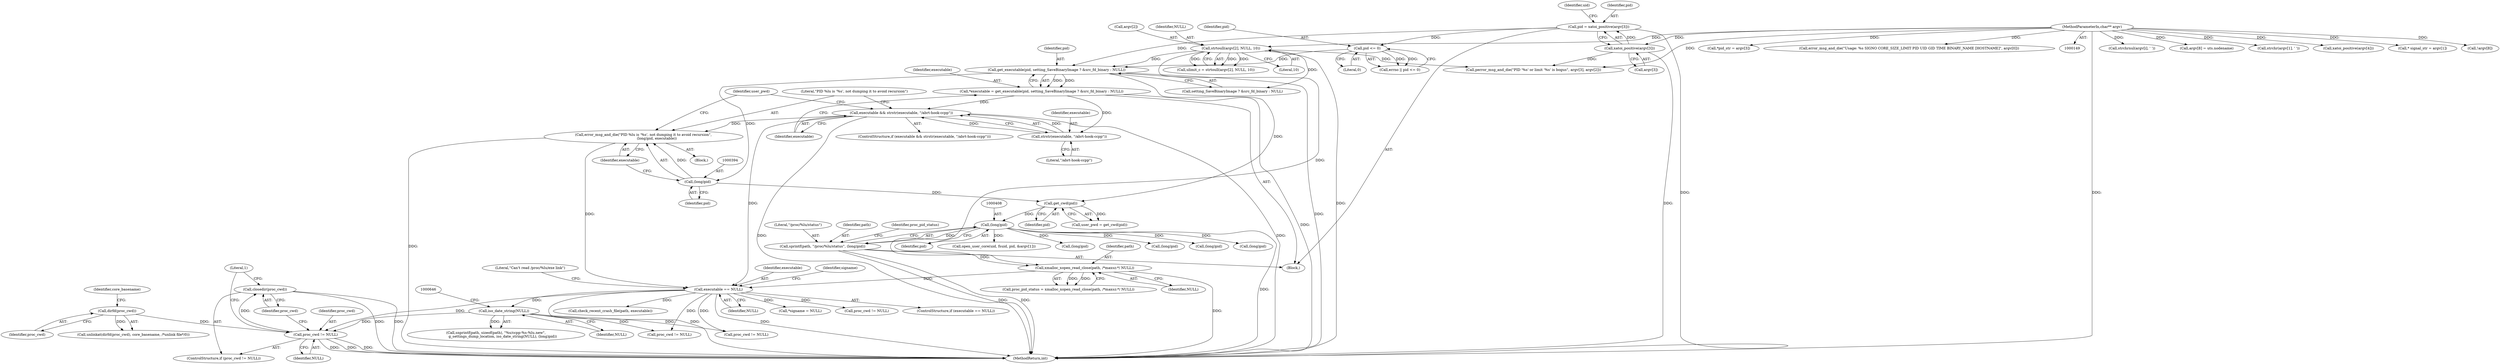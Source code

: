digraph "0_abrt_8939398b82006ba1fec4ed491339fc075f43fc7c_1@API" {
"1001215" [label="(Call,closedir(proc_cwd))"];
"1001212" [label="(Call,proc_cwd != NULL)"];
"1001207" [label="(Call,dirfd(proc_cwd))"];
"1000643" [label="(Call,iso_date_string(NULL))"];
"1000474" [label="(Call,executable == NULL)"];
"1000391" [label="(Call,error_msg_and_die(\"PID %lu is '%s', not dumping it to avoid recursion\",\n                        (long)pid, executable))"];
"1000393" [label="(Call,(long)pid)"];
"1000377" [label="(Call,get_executable(pid, setting_SaveBinaryImage ? &src_fd_binary : NULL))"];
"1000308" [label="(Call,pid = xatoi_positive(argv[3]))"];
"1000310" [label="(Call,xatoi_positive(argv[3]))"];
"1000151" [label="(MethodParameterIn,char** argv)"];
"1000324" [label="(Call,pid <= 0)"];
"1000277" [label="(Call,strtoull(argv[2], NULL, 10))"];
"1000385" [label="(Call,executable && strstr(executable, \"/abrt-hook-ccpp\"))"];
"1000375" [label="(Call,*executable = get_executable(pid, setting_SaveBinaryImage ? &src_fd_binary : NULL))"];
"1000387" [label="(Call,strstr(executable, \"/abrt-hook-ccpp\"))"];
"1000412" [label="(Call,xmalloc_xopen_read_close(path, /*maxsz:*/ NULL))"];
"1000404" [label="(Call,sprintf(path, \"/proc/%lu/status\", (long)pid))"];
"1000407" [label="(Call,(long)pid)"];
"1000399" [label="(Call,get_cwd(pid))"];
"1000316" [label="(Identifier,uid)"];
"1000480" [label="(Call,(long)pid)"];
"1000645" [label="(Call,(long)pid)"];
"1000485" [label="(Call,*signame = NULL)"];
"1000308" [label="(Call,pid = xatoi_positive(argv[3]))"];
"1000375" [label="(Call,*executable = get_executable(pid, setting_SaveBinaryImage ? &src_fd_binary : NULL))"];
"1000326" [label="(Literal,0)"];
"1000400" [label="(Identifier,pid)"];
"1000376" [label="(Identifier,executable)"];
"1001230" [label="(Call,proc_cwd != NULL)"];
"1001209" [label="(Identifier,core_basename)"];
"1000395" [label="(Identifier,pid)"];
"1000203" [label="(Call,strchrnul(argv[i], ' '))"];
"1000627" [label="(Call,proc_cwd != NULL)"];
"1000281" [label="(Identifier,NULL)"];
"1000392" [label="(Literal,\"PID %lu is '%s', not dumping it to avoid recursion\")"];
"1000277" [label="(Call,strtoull(argv[2], NULL, 10))"];
"1001207" [label="(Call,dirfd(proc_cwd))"];
"1000378" [label="(Identifier,pid)"];
"1000473" [label="(ControlStructure,if (executable == NULL))"];
"1000361" [label="(Call,argv[8] = uts.nodename)"];
"1000413" [label="(Identifier,path)"];
"1000406" [label="(Literal,\"/proc/%lu/status\")"];
"1000389" [label="(Literal,\"/abrt-hook-ccpp\")"];
"1000396" [label="(Identifier,executable)"];
"1000184" [label="(Call,strchr(argv[1], ' '))"];
"1000386" [label="(Identifier,executable)"];
"1001190" [label="(Call,proc_cwd != NULL)"];
"1000618" [label="(Call,(long)pid)"];
"1000278" [label="(Call,argv[2])"];
"1000151" [label="(MethodParameterIn,char** argv)"];
"1000390" [label="(Block,)"];
"1000388" [label="(Identifier,executable)"];
"1000322" [label="(Call,errno || pid <= 0)"];
"1000317" [label="(Call,xatoi_positive(argv[4]))"];
"1000310" [label="(Call,xatoi_positive(argv[3]))"];
"1000324" [label="(Call,pid <= 0)"];
"1001213" [label="(Identifier,proc_cwd)"];
"1000264" [label="(Call,* signal_str = argv[1])"];
"1000393" [label="(Call,(long)pid)"];
"1000405" [label="(Identifier,path)"];
"1000309" [label="(Identifier,pid)"];
"1000407" [label="(Call,(long)pid)"];
"1000353" [label="(Call,!argv[8])"];
"1000409" [label="(Identifier,pid)"];
"1000643" [label="(Call,iso_date_string(NULL))"];
"1000398" [label="(Identifier,user_pwd)"];
"1000644" [label="(Identifier,NULL)"];
"1000152" [label="(Block,)"];
"1000474" [label="(Call,executable == NULL)"];
"1000475" [label="(Identifier,executable)"];
"1000411" [label="(Identifier,proc_pid_status)"];
"1000397" [label="(Call,user_pwd = get_cwd(pid))"];
"1001208" [label="(Identifier,proc_cwd)"];
"1000637" [label="(Call,snprintf(path, sizeof(path), \"%s/ccpp-%s-%lu.new\",\n            g_settings_dump_location, iso_date_string(NULL), (long)pid))"];
"1000302" [label="(Call,*pid_str = argv[3])"];
"1000486" [label="(Identifier,signame)"];
"1000311" [label="(Call,argv[3])"];
"1000387" [label="(Call,strstr(executable, \"/abrt-hook-ccpp\"))"];
"1000465" [label="(Call,open_user_core(uid, fsuid, pid, &argv[1]))"];
"1000385" [label="(Call,executable && strstr(executable, \"/abrt-hook-ccpp\"))"];
"1001214" [label="(Identifier,NULL)"];
"1000377" [label="(Call,get_executable(pid, setting_SaveBinaryImage ? &src_fd_binary : NULL))"];
"1000391" [label="(Call,error_msg_and_die(\"PID %lu is '%s', not dumping it to avoid recursion\",\n                        (long)pid, executable))"];
"1000325" [label="(Identifier,pid)"];
"1000275" [label="(Call,ulimit_c = strtoull(argv[2], NULL, 10))"];
"1000282" [label="(Literal,10)"];
"1001216" [label="(Identifier,proc_cwd)"];
"1001215" [label="(Call,closedir(proc_cwd))"];
"1000178" [label="(Call,error_msg_and_die(\"Usage: %s SIGNO CORE_SIZE_LIMIT PID UID GID TIME BINARY_NAME [HOSTNAME]\", argv[0]))"];
"1000410" [label="(Call,proc_pid_status = xmalloc_xopen_read_close(path, /*maxsz:*/ NULL))"];
"1001221" [label="(Call,(long)pid)"];
"1000479" [label="(Literal,\"Can't read /proc/%lu/exe link\")"];
"1000404" [label="(Call,sprintf(path, \"/proc/%lu/status\", (long)pid))"];
"1001211" [label="(ControlStructure,if (proc_cwd != NULL))"];
"1000414" [label="(Identifier,NULL)"];
"1000328" [label="(Call,perror_msg_and_die(\"PID '%s' or limit '%s' is bogus\", argv[3], argv[2]))"];
"1000384" [label="(ControlStructure,if (executable && strstr(executable, \"/abrt-hook-ccpp\")))"];
"1000379" [label="(Call,setting_SaveBinaryImage ? &src_fd_binary : NULL)"];
"1000399" [label="(Call,get_cwd(pid))"];
"1001206" [label="(Call,unlinkat(dirfd(proc_cwd), core_basename, /*unlink file*/0))"];
"1001212" [label="(Call,proc_cwd != NULL)"];
"1000476" [label="(Identifier,NULL)"];
"1001218" [label="(Literal,1)"];
"1000547" [label="(Call,check_recent_crash_file(path, executable))"];
"1001237" [label="(MethodReturn,int)"];
"1000412" [label="(Call,xmalloc_xopen_read_close(path, /*maxsz:*/ NULL))"];
"1001215" -> "1001211"  [label="AST: "];
"1001215" -> "1001216"  [label="CFG: "];
"1001216" -> "1001215"  [label="AST: "];
"1001218" -> "1001215"  [label="CFG: "];
"1001215" -> "1001237"  [label="DDG: "];
"1001215" -> "1001237"  [label="DDG: "];
"1001212" -> "1001215"  [label="DDG: "];
"1001212" -> "1001211"  [label="AST: "];
"1001212" -> "1001214"  [label="CFG: "];
"1001213" -> "1001212"  [label="AST: "];
"1001214" -> "1001212"  [label="AST: "];
"1001216" -> "1001212"  [label="CFG: "];
"1001218" -> "1001212"  [label="CFG: "];
"1001212" -> "1001237"  [label="DDG: "];
"1001212" -> "1001237"  [label="DDG: "];
"1001212" -> "1001237"  [label="DDG: "];
"1001207" -> "1001212"  [label="DDG: "];
"1000643" -> "1001212"  [label="DDG: "];
"1000474" -> "1001212"  [label="DDG: "];
"1001207" -> "1001206"  [label="AST: "];
"1001207" -> "1001208"  [label="CFG: "];
"1001208" -> "1001207"  [label="AST: "];
"1001209" -> "1001207"  [label="CFG: "];
"1001207" -> "1001206"  [label="DDG: "];
"1000643" -> "1000637"  [label="AST: "];
"1000643" -> "1000644"  [label="CFG: "];
"1000644" -> "1000643"  [label="AST: "];
"1000646" -> "1000643"  [label="CFG: "];
"1000643" -> "1000637"  [label="DDG: "];
"1000474" -> "1000643"  [label="DDG: "];
"1000643" -> "1001190"  [label="DDG: "];
"1000643" -> "1001230"  [label="DDG: "];
"1000474" -> "1000473"  [label="AST: "];
"1000474" -> "1000476"  [label="CFG: "];
"1000475" -> "1000474"  [label="AST: "];
"1000476" -> "1000474"  [label="AST: "];
"1000479" -> "1000474"  [label="CFG: "];
"1000486" -> "1000474"  [label="CFG: "];
"1000474" -> "1001237"  [label="DDG: "];
"1000474" -> "1001237"  [label="DDG: "];
"1000391" -> "1000474"  [label="DDG: "];
"1000385" -> "1000474"  [label="DDG: "];
"1000412" -> "1000474"  [label="DDG: "];
"1000474" -> "1000485"  [label="DDG: "];
"1000474" -> "1000547"  [label="DDG: "];
"1000474" -> "1000627"  [label="DDG: "];
"1000474" -> "1001190"  [label="DDG: "];
"1000474" -> "1001230"  [label="DDG: "];
"1000391" -> "1000390"  [label="AST: "];
"1000391" -> "1000396"  [label="CFG: "];
"1000392" -> "1000391"  [label="AST: "];
"1000393" -> "1000391"  [label="AST: "];
"1000396" -> "1000391"  [label="AST: "];
"1000398" -> "1000391"  [label="CFG: "];
"1000391" -> "1001237"  [label="DDG: "];
"1000393" -> "1000391"  [label="DDG: "];
"1000385" -> "1000391"  [label="DDG: "];
"1000393" -> "1000395"  [label="CFG: "];
"1000394" -> "1000393"  [label="AST: "];
"1000395" -> "1000393"  [label="AST: "];
"1000396" -> "1000393"  [label="CFG: "];
"1000377" -> "1000393"  [label="DDG: "];
"1000393" -> "1000399"  [label="DDG: "];
"1000377" -> "1000375"  [label="AST: "];
"1000377" -> "1000379"  [label="CFG: "];
"1000378" -> "1000377"  [label="AST: "];
"1000379" -> "1000377"  [label="AST: "];
"1000375" -> "1000377"  [label="CFG: "];
"1000377" -> "1001237"  [label="DDG: "];
"1000377" -> "1000375"  [label="DDG: "];
"1000377" -> "1000375"  [label="DDG: "];
"1000308" -> "1000377"  [label="DDG: "];
"1000324" -> "1000377"  [label="DDG: "];
"1000277" -> "1000377"  [label="DDG: "];
"1000377" -> "1000399"  [label="DDG: "];
"1000308" -> "1000152"  [label="AST: "];
"1000308" -> "1000310"  [label="CFG: "];
"1000309" -> "1000308"  [label="AST: "];
"1000310" -> "1000308"  [label="AST: "];
"1000316" -> "1000308"  [label="CFG: "];
"1000308" -> "1001237"  [label="DDG: "];
"1000310" -> "1000308"  [label="DDG: "];
"1000308" -> "1000324"  [label="DDG: "];
"1000310" -> "1000311"  [label="CFG: "];
"1000311" -> "1000310"  [label="AST: "];
"1000310" -> "1001237"  [label="DDG: "];
"1000151" -> "1000310"  [label="DDG: "];
"1000310" -> "1000328"  [label="DDG: "];
"1000151" -> "1000149"  [label="AST: "];
"1000151" -> "1001237"  [label="DDG: "];
"1000151" -> "1000178"  [label="DDG: "];
"1000151" -> "1000184"  [label="DDG: "];
"1000151" -> "1000203"  [label="DDG: "];
"1000151" -> "1000264"  [label="DDG: "];
"1000151" -> "1000277"  [label="DDG: "];
"1000151" -> "1000302"  [label="DDG: "];
"1000151" -> "1000317"  [label="DDG: "];
"1000151" -> "1000328"  [label="DDG: "];
"1000151" -> "1000353"  [label="DDG: "];
"1000151" -> "1000361"  [label="DDG: "];
"1000324" -> "1000322"  [label="AST: "];
"1000324" -> "1000326"  [label="CFG: "];
"1000325" -> "1000324"  [label="AST: "];
"1000326" -> "1000324"  [label="AST: "];
"1000322" -> "1000324"  [label="CFG: "];
"1000324" -> "1000322"  [label="DDG: "];
"1000324" -> "1000322"  [label="DDG: "];
"1000277" -> "1000275"  [label="AST: "];
"1000277" -> "1000282"  [label="CFG: "];
"1000278" -> "1000277"  [label="AST: "];
"1000281" -> "1000277"  [label="AST: "];
"1000282" -> "1000277"  [label="AST: "];
"1000275" -> "1000277"  [label="CFG: "];
"1000277" -> "1001237"  [label="DDG: "];
"1000277" -> "1000275"  [label="DDG: "];
"1000277" -> "1000275"  [label="DDG: "];
"1000277" -> "1000275"  [label="DDG: "];
"1000277" -> "1000328"  [label="DDG: "];
"1000277" -> "1000379"  [label="DDG: "];
"1000277" -> "1000412"  [label="DDG: "];
"1000385" -> "1000384"  [label="AST: "];
"1000385" -> "1000386"  [label="CFG: "];
"1000385" -> "1000387"  [label="CFG: "];
"1000386" -> "1000385"  [label="AST: "];
"1000387" -> "1000385"  [label="AST: "];
"1000392" -> "1000385"  [label="CFG: "];
"1000398" -> "1000385"  [label="CFG: "];
"1000385" -> "1001237"  [label="DDG: "];
"1000385" -> "1001237"  [label="DDG: "];
"1000375" -> "1000385"  [label="DDG: "];
"1000387" -> "1000385"  [label="DDG: "];
"1000387" -> "1000385"  [label="DDG: "];
"1000375" -> "1000152"  [label="AST: "];
"1000376" -> "1000375"  [label="AST: "];
"1000386" -> "1000375"  [label="CFG: "];
"1000375" -> "1001237"  [label="DDG: "];
"1000375" -> "1000387"  [label="DDG: "];
"1000387" -> "1000389"  [label="CFG: "];
"1000388" -> "1000387"  [label="AST: "];
"1000389" -> "1000387"  [label="AST: "];
"1000412" -> "1000410"  [label="AST: "];
"1000412" -> "1000414"  [label="CFG: "];
"1000413" -> "1000412"  [label="AST: "];
"1000414" -> "1000412"  [label="AST: "];
"1000410" -> "1000412"  [label="CFG: "];
"1000412" -> "1001237"  [label="DDG: "];
"1000412" -> "1000410"  [label="DDG: "];
"1000412" -> "1000410"  [label="DDG: "];
"1000404" -> "1000412"  [label="DDG: "];
"1000404" -> "1000152"  [label="AST: "];
"1000404" -> "1000407"  [label="CFG: "];
"1000405" -> "1000404"  [label="AST: "];
"1000406" -> "1000404"  [label="AST: "];
"1000407" -> "1000404"  [label="AST: "];
"1000411" -> "1000404"  [label="CFG: "];
"1000404" -> "1001237"  [label="DDG: "];
"1000404" -> "1001237"  [label="DDG: "];
"1000407" -> "1000404"  [label="DDG: "];
"1000407" -> "1000409"  [label="CFG: "];
"1000408" -> "1000407"  [label="AST: "];
"1000409" -> "1000407"  [label="AST: "];
"1000407" -> "1001237"  [label="DDG: "];
"1000399" -> "1000407"  [label="DDG: "];
"1000407" -> "1000465"  [label="DDG: "];
"1000407" -> "1000480"  [label="DDG: "];
"1000407" -> "1000618"  [label="DDG: "];
"1000407" -> "1000645"  [label="DDG: "];
"1000407" -> "1001221"  [label="DDG: "];
"1000399" -> "1000397"  [label="AST: "];
"1000399" -> "1000400"  [label="CFG: "];
"1000400" -> "1000399"  [label="AST: "];
"1000397" -> "1000399"  [label="CFG: "];
"1000399" -> "1000397"  [label="DDG: "];
}
